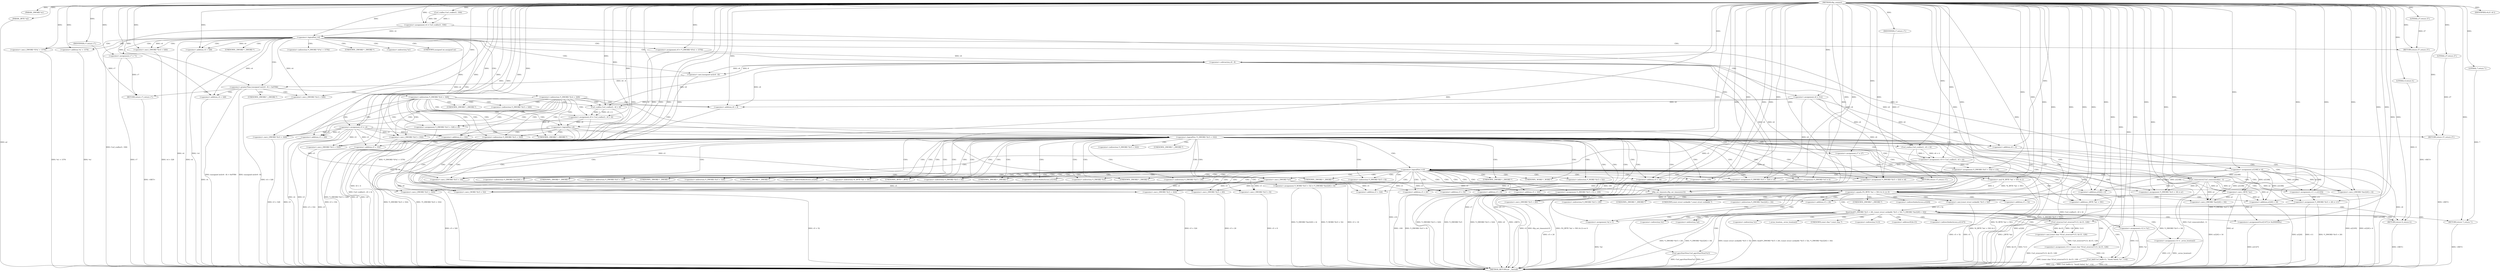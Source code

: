 digraph tftp_connect {  
"1000112" [label = "(METHOD,tftp_connect)" ]
"1000387" [label = "(METHOD_RETURN,int __fastcall)" ]
"1000113" [label = "(PARAM,_DWORD *a1)" ]
"1000114" [label = "(PARAM,_BYTE *a2)" ]
"1000127" [label = "(<operator>.assignment,v4 = Curl_ccalloc(1, 336))" ]
"1000129" [label = "(Curl_ccalloc,Curl_ccalloc(1, 336))" ]
"1000132" [label = "(<operator>.assignment,a1[188] = v4)" ]
"1000138" [label = "(<operator>.logicalNot,!v4)" ]
"1000140" [label = "(RETURN,return 27;,return 27;)" ]
"1000141" [label = "(LITERAL,27,return 27;)" ]
"1000142" [label = "(<operator>.assignment,v5 = v4)" ]
"1000145" [label = "(<operator>.assignment,v6 = *(_DWORD *)(*a1 + 1576))" ]
"1000148" [label = "(<operator>.cast,(_DWORD *)(*a1 + 1576))" ]
"1000150" [label = "(<operator>.addition,*a1 + 1576)" ]
"1000155" [label = "(IDENTIFIER,v6,if ( v6 ))" ]
"1000157" [label = "(<operator>.assignment,v7 = 71)" ]
"1000161" [label = "(<operator>.greaterThan,(unsigned int)(v6 - 8) > 0xFFB0)" ]
"1000162" [label = "(<operator>.cast,(unsigned int)(v6 - 8))" ]
"1000164" [label = "(<operator>.subtraction,v6 - 8)" ]
"1000168" [label = "(RETURN,return v7;,return v7;)" ]
"1000169" [label = "(IDENTIFIER,v7,return v7;)" ]
"1000172" [label = "(<operator>.cast,(_DWORD *)(v4 + 328))" ]
"1000174" [label = "(<operator>.addition,v4 + 328)" ]
"1000180" [label = "(<operator>.assignment,v6 = 512)" ]
"1000185" [label = "(<operator>.cast,(_DWORD *)(v4 + 328))" ]
"1000187" [label = "(<operator>.addition,v4 + 328)" ]
"1000191" [label = "(<operator>.assignment,v9 = Curl_ccalloc(1, v6 + 4))" ]
"1000193" [label = "(Curl_ccalloc,Curl_ccalloc(1, v6 + 4))" ]
"1000195" [label = "(<operator>.addition,v6 + 4)" ]
"1000198" [label = "(<operator>.assignment,*(_DWORD *)(v5 + 328) = v9)" ]
"1000200" [label = "(<operator>.cast,(_DWORD *)(v5 + 328))" ]
"1000202" [label = "(<operator>.addition,v5 + 328)" ]
"1000207" [label = "(<operator>.logicalNot,!v9)" ]
"1000209" [label = "(RETURN,return 27;,return 27;)" ]
"1000210" [label = "(LITERAL,27,return 27;)" ]
"1000213" [label = "(<operator>.logicalNot,!*(_DWORD *)(v5 + 332))" ]
"1000215" [label = "(<operator>.cast,(_DWORD *)(v5 + 332))" ]
"1000217" [label = "(<operator>.addition,v5 + 332)" ]
"1000221" [label = "(<operator>.assignment,v10 = Curl_ccalloc(1, v6 + 4))" ]
"1000223" [label = "(Curl_ccalloc,Curl_ccalloc(1, v6 + 4))" ]
"1000225" [label = "(<operator>.addition,v6 + 4)" ]
"1000228" [label = "(<operator>.assignment,v7 = 27)" ]
"1000231" [label = "(<operator>.assignment,*(_DWORD *)(v5 + 332) = v10)" ]
"1000233" [label = "(<operator>.cast,(_DWORD *)(v5 + 332))" ]
"1000235" [label = "(<operator>.addition,v5 + 332)" ]
"1000240" [label = "(<operator>.logicalNot,!v10)" ]
"1000242" [label = "(RETURN,return v7;,return v7;)" ]
"1000243" [label = "(IDENTIFIER,v7,return v7;)" ]
"1000244" [label = "(Curl_conncontrol,Curl_conncontrol(a1, 1))" ]
"1000247" [label = "(<operator>.assignment,*(_DWORD *)(v5 + 16) = a1)" ]
"1000249" [label = "(<operator>.cast,(_DWORD *)(v5 + 16))" ]
"1000251" [label = "(<operator>.addition,v5 + 16)" ]
"1000255" [label = "(<operator>.assignment,v11 = a1[105])" ]
"1000260" [label = "(<operator>.assignment,*(_DWORD *)v5 = 0)" ]
"1000262" [label = "(<operator>.cast,(_DWORD *)v5)" ]
"1000266" [label = "(<operator>.assignment,*(_DWORD *)(v5 + 20) = v11)" ]
"1000268" [label = "(<operator>.cast,(_DWORD *)(v5 + 20))" ]
"1000270" [label = "(<operator>.addition,v5 + 20)" ]
"1000274" [label = "(<operator>.assignment,*(_DWORD *)(v5 + 8) = -100)" ]
"1000276" [label = "(<operator>.cast,(_DWORD *)(v5 + 8))" ]
"1000278" [label = "(<operator>.addition,v5 + 8)" ]
"1000281" [label = "(<operator>.minus,-100)" ]
"1000283" [label = "(<operator>.assignment,*(_DWORD *)(v5 + 320) = v6)" ]
"1000285" [label = "(<operator>.cast,(_DWORD *)(v5 + 320))" ]
"1000287" [label = "(<operator>.addition,v5 + 320)" ]
"1000291" [label = "(<operator>.assignment,*(_DWORD *)(v5 + 324) = v6)" ]
"1000293" [label = "(<operator>.cast,(_DWORD *)(v5 + 324))" ]
"1000295" [label = "(<operator>.addition,v5 + 324)" ]
"1000299" [label = "(<operator>.assignment,*(_WORD *)(v5 + 52) = *(_DWORD *)(a1[20] + 4))" ]
"1000301" [label = "(<operator>.cast,(_WORD *)(v5 + 52))" ]
"1000303" [label = "(<operator>.addition,v5 + 52)" ]
"1000307" [label = "(<operator>.cast,(_DWORD *)(a1[20] + 4))" ]
"1000309" [label = "(<operator>.addition,a1[20] + 4)" ]
"1000314" [label = "(tftp_set_timeouts,tftp_set_timeouts(v5))" ]
"1000317" [label = "(<operator>.equals,(*((_BYTE *)a1 + 591) & 2) == 0)" ]
"1000318" [label = "(<operator>.and,*((_BYTE *)a1 + 591) & 2)" ]
"1000320" [label = "(<operator>.addition,(_BYTE *)a1 + 591)" ]
"1000321" [label = "(<operator>.cast,(_BYTE *)a1)" ]
"1000329" [label = "(bind,bind(*(_DWORD *)(v5 + 20), (const struct sockaddr *)(v5 + 52), *(_DWORD *)(a1[20] + 16)))" ]
"1000331" [label = "(<operator>.cast,(_DWORD *)(v5 + 20))" ]
"1000333" [label = "(<operator>.addition,v5 + 20)" ]
"1000336" [label = "(<operator>.cast,(const struct sockaddr *)(v5 + 52))" ]
"1000338" [label = "(<operator>.addition,v5 + 52)" ]
"1000342" [label = "(<operator>.cast,(_DWORD *)(a1[20] + 16))" ]
"1000344" [label = "(<operator>.addition,a1[20] + 16)" ]
"1000350" [label = "(<operator>.assignment,v12 = *a1)" ]
"1000354" [label = "(<operator>.assignment,v13 = _errno_location())" ]
"1000357" [label = "(<operator>.assignment,v14 = (const char *)Curl_strerror(*v13, &v15, 128))" ]
"1000359" [label = "(<operator>.cast,(const char *)Curl_strerror(*v13, &v15, 128))" ]
"1000361" [label = "(Curl_strerror,Curl_strerror(*v13, &v15, 128))" ]
"1000367" [label = "(Curl_failf,Curl_failf(v12, \"bind() failed; %s\", v14))" ]
"1000371" [label = "(RETURN,return 7;,return 7;)" ]
"1000372" [label = "(LITERAL,7,return 7;)" ]
"1000373" [label = "(<operators>.assignmentOr,a1[147] |= 0x2000000u)" ]
"1000378" [label = "(Curl_pgrsStartNow,Curl_pgrsStartNow(*a1))" ]
"1000381" [label = "(<operator>.assignment,*a2 = 1)" ]
"1000385" [label = "(RETURN,return 0;,return 0;)" ]
"1000386" [label = "(LITERAL,0,return 0;)" ]
"1000147" [label = "(<operator>.indirection,*(_DWORD *)(*a1 + 1576))" ]
"1000149" [label = "(UNKNOWN,_DWORD *,_DWORD *)" ]
"1000151" [label = "(<operator>.indirection,*a1)" ]
"1000163" [label = "(UNKNOWN,unsigned int,unsigned int)" ]
"1000171" [label = "(<operator>.indirection,*(_DWORD *)(v4 + 328))" ]
"1000173" [label = "(UNKNOWN,_DWORD *,_DWORD *)" ]
"1000184" [label = "(<operator>.indirection,*(_DWORD *)(v4 + 328))" ]
"1000186" [label = "(UNKNOWN,_DWORD *,_DWORD *)" ]
"1000199" [label = "(<operator>.indirection,*(_DWORD *)(v5 + 328))" ]
"1000201" [label = "(UNKNOWN,_DWORD *,_DWORD *)" ]
"1000214" [label = "(<operator>.indirection,*(_DWORD *)(v5 + 332))" ]
"1000216" [label = "(UNKNOWN,_DWORD *,_DWORD *)" ]
"1000232" [label = "(<operator>.indirection,*(_DWORD *)(v5 + 332))" ]
"1000234" [label = "(UNKNOWN,_DWORD *,_DWORD *)" ]
"1000248" [label = "(<operator>.indirection,*(_DWORD *)(v5 + 16))" ]
"1000250" [label = "(UNKNOWN,_DWORD *,_DWORD *)" ]
"1000257" [label = "(<operator>.indirectIndexAccess,a1[105])" ]
"1000261" [label = "(<operator>.indirection,*(_DWORD *)v5)" ]
"1000263" [label = "(UNKNOWN,_DWORD *,_DWORD *)" ]
"1000267" [label = "(<operator>.indirection,*(_DWORD *)(v5 + 20))" ]
"1000269" [label = "(UNKNOWN,_DWORD *,_DWORD *)" ]
"1000275" [label = "(<operator>.indirection,*(_DWORD *)(v5 + 8))" ]
"1000277" [label = "(UNKNOWN,_DWORD *,_DWORD *)" ]
"1000284" [label = "(<operator>.indirection,*(_DWORD *)(v5 + 320))" ]
"1000286" [label = "(UNKNOWN,_DWORD *,_DWORD *)" ]
"1000292" [label = "(<operator>.indirection,*(_DWORD *)(v5 + 324))" ]
"1000294" [label = "(UNKNOWN,_DWORD *,_DWORD *)" ]
"1000300" [label = "(<operator>.indirection,*(_WORD *)(v5 + 52))" ]
"1000302" [label = "(UNKNOWN,_WORD *,_WORD *)" ]
"1000306" [label = "(<operator>.indirection,*(_DWORD *)(a1[20] + 4))" ]
"1000308" [label = "(UNKNOWN,_DWORD *,_DWORD *)" ]
"1000310" [label = "(<operator>.indirectIndexAccess,a1[20])" ]
"1000319" [label = "(<operator>.indirection,*((_BYTE *)a1 + 591))" ]
"1000322" [label = "(UNKNOWN,_BYTE *,_BYTE *)" ]
"1000330" [label = "(<operator>.indirection,*(_DWORD *)(v5 + 20))" ]
"1000332" [label = "(UNKNOWN,_DWORD *,_DWORD *)" ]
"1000337" [label = "(UNKNOWN,const struct sockaddr *,const struct sockaddr *)" ]
"1000341" [label = "(<operator>.indirection,*(_DWORD *)(a1[20] + 16))" ]
"1000343" [label = "(UNKNOWN,_DWORD *,_DWORD *)" ]
"1000345" [label = "(<operator>.indirectIndexAccess,a1[20])" ]
"1000352" [label = "(<operator>.indirection,*a1)" ]
"1000356" [label = "(_errno_location,_errno_location())" ]
"1000360" [label = "(UNKNOWN,const char *,const char *)" ]
"1000362" [label = "(<operator>.indirection,*v13)" ]
"1000364" [label = "(<operator>.addressOf,&v15)" ]
"1000374" [label = "(<operator>.indirectIndexAccess,a1[147])" ]
"1000379" [label = "(<operator>.indirection,*a1)" ]
"1000382" [label = "(<operator>.indirection,*a2)" ]
  "1000209" -> "1000387"  [ label = "DDG: <RET>"] 
  "1000385" -> "1000387"  [ label = "DDG: <RET>"] 
  "1000371" -> "1000387"  [ label = "DDG: <RET>"] 
  "1000242" -> "1000387"  [ label = "DDG: <RET>"] 
  "1000274" -> "1000387"  [ label = "DDG: -100"] 
  "1000162" -> "1000387"  [ label = "DDG: v6 - 8"] 
  "1000142" -> "1000387"  [ label = "DDG: v4"] 
  "1000161" -> "1000387"  [ label = "DDG: (unsigned int)(v6 - 8) > 0xFFB0"] 
  "1000266" -> "1000387"  [ label = "DDG: *(_DWORD *)(v5 + 20)"] 
  "1000142" -> "1000387"  [ label = "DDG: v5"] 
  "1000373" -> "1000387"  [ label = "DDG: a1[147]"] 
  "1000293" -> "1000387"  [ label = "DDG: v5 + 324"] 
  "1000198" -> "1000387"  [ label = "DDG: *(_DWORD *)(v5 + 328)"] 
  "1000202" -> "1000387"  [ label = "DDG: v5"] 
  "1000138" -> "1000387"  [ label = "DDG: v4"] 
  "1000350" -> "1000387"  [ label = "DDG: *a1"] 
  "1000221" -> "1000387"  [ label = "DDG: Curl_ccalloc(1, v6 + 4)"] 
  "1000244" -> "1000387"  [ label = "DDG: Curl_conncontrol(a1, 1)"] 
  "1000342" -> "1000387"  [ label = "DDG: a1[20] + 16"] 
  "1000329" -> "1000387"  [ label = "DDG: *(_DWORD *)(v5 + 20)"] 
  "1000318" -> "1000387"  [ label = "DDG: *((_BYTE *)a1 + 591)"] 
  "1000172" -> "1000387"  [ label = "DDG: v4 + 328"] 
  "1000320" -> "1000387"  [ label = "DDG: (_BYTE *)a1"] 
  "1000213" -> "1000387"  [ label = "DDG: !*(_DWORD *)(v5 + 332)"] 
  "1000215" -> "1000387"  [ label = "DDG: v5 + 332"] 
  "1000321" -> "1000387"  [ label = "DDG: a1"] 
  "1000361" -> "1000387"  [ label = "DDG: &v15"] 
  "1000228" -> "1000387"  [ label = "DDG: v7"] 
  "1000354" -> "1000387"  [ label = "DDG: v13"] 
  "1000291" -> "1000387"  [ label = "DDG: v6"] 
  "1000354" -> "1000387"  [ label = "DDG: _errno_location()"] 
  "1000381" -> "1000387"  [ label = "DDG: *a2"] 
  "1000367" -> "1000387"  [ label = "DDG: v14"] 
  "1000213" -> "1000387"  [ label = "DDG: *(_DWORD *)(v5 + 332)"] 
  "1000268" -> "1000387"  [ label = "DDG: v5 + 20"] 
  "1000225" -> "1000387"  [ label = "DDG: v6"] 
  "1000240" -> "1000387"  [ label = "DDG: v10"] 
  "1000132" -> "1000387"  [ label = "DDG: a1[188]"] 
  "1000367" -> "1000387"  [ label = "DDG: v12"] 
  "1000329" -> "1000387"  [ label = "DDG: *(_DWORD *)(a1[20] + 16)"] 
  "1000291" -> "1000387"  [ label = "DDG: *(_DWORD *)(v5 + 324)"] 
  "1000148" -> "1000387"  [ label = "DDG: *a1 + 1576"] 
  "1000344" -> "1000387"  [ label = "DDG: a1[20]"] 
  "1000235" -> "1000387"  [ label = "DDG: v5"] 
  "1000309" -> "1000387"  [ label = "DDG: a1[20]"] 
  "1000145" -> "1000387"  [ label = "DDG: *(_DWORD *)(*a1 + 1576)"] 
  "1000157" -> "1000387"  [ label = "DDG: v7"] 
  "1000367" -> "1000387"  [ label = "DDG: Curl_failf(v12, \"bind() failed; %s\", v14)"] 
  "1000378" -> "1000387"  [ label = "DDG: Curl_pgrsStartNow(*a1)"] 
  "1000138" -> "1000387"  [ label = "DDG: !v4"] 
  "1000231" -> "1000387"  [ label = "DDG: *(_DWORD *)(v5 + 332)"] 
  "1000359" -> "1000387"  [ label = "DDG: Curl_strerror(*v13, &v15, 128)"] 
  "1000207" -> "1000387"  [ label = "DDG: !v9"] 
  "1000357" -> "1000387"  [ label = "DDG: (const char *)Curl_strerror(*v13, &v15, 128)"] 
  "1000191" -> "1000387"  [ label = "DDG: Curl_ccalloc(1, v6 + 4)"] 
  "1000314" -> "1000387"  [ label = "DDG: tftp_set_timeouts(v5)"] 
  "1000274" -> "1000387"  [ label = "DDG: *(_DWORD *)(v5 + 8)"] 
  "1000260" -> "1000387"  [ label = "DDG: *(_DWORD *)v5"] 
  "1000378" -> "1000387"  [ label = "DDG: *a1"] 
  "1000247" -> "1000387"  [ label = "DDG: *(_DWORD *)(v5 + 16)"] 
  "1000223" -> "1000387"  [ label = "DDG: v6 + 4"] 
  "1000301" -> "1000387"  [ label = "DDG: v5 + 52"] 
  "1000285" -> "1000387"  [ label = "DDG: v5 + 320"] 
  "1000317" -> "1000387"  [ label = "DDG: (*((_BYTE *)a1 + 591) & 2) == 0"] 
  "1000255" -> "1000387"  [ label = "DDG: a1[105]"] 
  "1000187" -> "1000387"  [ label = "DDG: v4"] 
  "1000314" -> "1000387"  [ label = "DDG: v5"] 
  "1000207" -> "1000387"  [ label = "DDG: v9"] 
  "1000299" -> "1000387"  [ label = "DDG: *(_DWORD *)(a1[20] + 4)"] 
  "1000329" -> "1000387"  [ label = "DDG: (const struct sockaddr *)(v5 + 52)"] 
  "1000299" -> "1000387"  [ label = "DDG: *(_WORD *)(v5 + 52)"] 
  "1000185" -> "1000387"  [ label = "DDG: v4 + 328"] 
  "1000329" -> "1000387"  [ label = "DDG: bind(*(_DWORD *)(v5 + 20), (const struct sockaddr *)(v5 + 52), *(_DWORD *)(a1[20] + 16))"] 
  "1000114" -> "1000387"  [ label = "DDG: a2"] 
  "1000266" -> "1000387"  [ label = "DDG: v11"] 
  "1000195" -> "1000387"  [ label = "DDG: v6"] 
  "1000338" -> "1000387"  [ label = "DDG: v5"] 
  "1000276" -> "1000387"  [ label = "DDG: v5 + 8"] 
  "1000127" -> "1000387"  [ label = "DDG: Curl_ccalloc(1, 336)"] 
  "1000283" -> "1000387"  [ label = "DDG: *(_DWORD *)(v5 + 320)"] 
  "1000307" -> "1000387"  [ label = "DDG: a1[20] + 4"] 
  "1000193" -> "1000387"  [ label = "DDG: v6 + 4"] 
  "1000317" -> "1000387"  [ label = "DDG: *((_BYTE *)a1 + 591) & 2"] 
  "1000200" -> "1000387"  [ label = "DDG: v5 + 328"] 
  "1000174" -> "1000387"  [ label = "DDG: v4"] 
  "1000240" -> "1000387"  [ label = "DDG: !v10"] 
  "1000336" -> "1000387"  [ label = "DDG: v5 + 52"] 
  "1000361" -> "1000387"  [ label = "DDG: *v13"] 
  "1000164" -> "1000387"  [ label = "DDG: v6"] 
  "1000161" -> "1000387"  [ label = "DDG: (unsigned int)(v6 - 8)"] 
  "1000150" -> "1000387"  [ label = "DDG: *a1"] 
  "1000233" -> "1000387"  [ label = "DDG: v5 + 332"] 
  "1000249" -> "1000387"  [ label = "DDG: v5 + 16"] 
  "1000331" -> "1000387"  [ label = "DDG: v5 + 20"] 
  "1000140" -> "1000387"  [ label = "DDG: <RET>"] 
  "1000168" -> "1000387"  [ label = "DDG: <RET>"] 
  "1000112" -> "1000113"  [ label = "DDG: "] 
  "1000112" -> "1000114"  [ label = "DDG: "] 
  "1000129" -> "1000127"  [ label = "DDG: 1"] 
  "1000129" -> "1000127"  [ label = "DDG: 336"] 
  "1000112" -> "1000127"  [ label = "DDG: "] 
  "1000112" -> "1000129"  [ label = "DDG: "] 
  "1000127" -> "1000132"  [ label = "DDG: v4"] 
  "1000112" -> "1000132"  [ label = "DDG: "] 
  "1000112" -> "1000138"  [ label = "DDG: "] 
  "1000127" -> "1000138"  [ label = "DDG: v4"] 
  "1000141" -> "1000140"  [ label = "DDG: 27"] 
  "1000112" -> "1000140"  [ label = "DDG: "] 
  "1000112" -> "1000141"  [ label = "DDG: "] 
  "1000138" -> "1000142"  [ label = "DDG: v4"] 
  "1000112" -> "1000142"  [ label = "DDG: "] 
  "1000112" -> "1000145"  [ label = "DDG: "] 
  "1000112" -> "1000148"  [ label = "DDG: "] 
  "1000112" -> "1000150"  [ label = "DDG: "] 
  "1000112" -> "1000155"  [ label = "DDG: "] 
  "1000112" -> "1000157"  [ label = "DDG: "] 
  "1000162" -> "1000161"  [ label = "DDG: v6 - 8"] 
  "1000164" -> "1000162"  [ label = "DDG: v6"] 
  "1000164" -> "1000162"  [ label = "DDG: 8"] 
  "1000145" -> "1000164"  [ label = "DDG: v6"] 
  "1000112" -> "1000164"  [ label = "DDG: "] 
  "1000112" -> "1000161"  [ label = "DDG: "] 
  "1000169" -> "1000168"  [ label = "DDG: v7"] 
  "1000157" -> "1000168"  [ label = "DDG: v7"] 
  "1000112" -> "1000169"  [ label = "DDG: "] 
  "1000112" -> "1000172"  [ label = "DDG: "] 
  "1000138" -> "1000172"  [ label = "DDG: v4"] 
  "1000112" -> "1000174"  [ label = "DDG: "] 
  "1000138" -> "1000174"  [ label = "DDG: v4"] 
  "1000112" -> "1000180"  [ label = "DDG: "] 
  "1000112" -> "1000185"  [ label = "DDG: "] 
  "1000138" -> "1000185"  [ label = "DDG: v4"] 
  "1000112" -> "1000187"  [ label = "DDG: "] 
  "1000138" -> "1000187"  [ label = "DDG: v4"] 
  "1000193" -> "1000191"  [ label = "DDG: 1"] 
  "1000193" -> "1000191"  [ label = "DDG: v6 + 4"] 
  "1000112" -> "1000191"  [ label = "DDG: "] 
  "1000112" -> "1000193"  [ label = "DDG: "] 
  "1000180" -> "1000193"  [ label = "DDG: v6"] 
  "1000164" -> "1000193"  [ label = "DDG: v6"] 
  "1000180" -> "1000195"  [ label = "DDG: v6"] 
  "1000164" -> "1000195"  [ label = "DDG: v6"] 
  "1000112" -> "1000195"  [ label = "DDG: "] 
  "1000191" -> "1000198"  [ label = "DDG: v9"] 
  "1000112" -> "1000198"  [ label = "DDG: "] 
  "1000142" -> "1000200"  [ label = "DDG: v5"] 
  "1000112" -> "1000200"  [ label = "DDG: "] 
  "1000142" -> "1000202"  [ label = "DDG: v5"] 
  "1000112" -> "1000202"  [ label = "DDG: "] 
  "1000112" -> "1000207"  [ label = "DDG: "] 
  "1000191" -> "1000207"  [ label = "DDG: v9"] 
  "1000210" -> "1000209"  [ label = "DDG: 27"] 
  "1000112" -> "1000209"  [ label = "DDG: "] 
  "1000112" -> "1000210"  [ label = "DDG: "] 
  "1000142" -> "1000215"  [ label = "DDG: v5"] 
  "1000112" -> "1000215"  [ label = "DDG: "] 
  "1000142" -> "1000217"  [ label = "DDG: v5"] 
  "1000112" -> "1000217"  [ label = "DDG: "] 
  "1000223" -> "1000221"  [ label = "DDG: 1"] 
  "1000223" -> "1000221"  [ label = "DDG: v6 + 4"] 
  "1000112" -> "1000221"  [ label = "DDG: "] 
  "1000112" -> "1000223"  [ label = "DDG: "] 
  "1000180" -> "1000223"  [ label = "DDG: v6"] 
  "1000164" -> "1000223"  [ label = "DDG: v6"] 
  "1000180" -> "1000225"  [ label = "DDG: v6"] 
  "1000164" -> "1000225"  [ label = "DDG: v6"] 
  "1000112" -> "1000225"  [ label = "DDG: "] 
  "1000112" -> "1000228"  [ label = "DDG: "] 
  "1000221" -> "1000231"  [ label = "DDG: v10"] 
  "1000112" -> "1000231"  [ label = "DDG: "] 
  "1000112" -> "1000233"  [ label = "DDG: "] 
  "1000142" -> "1000233"  [ label = "DDG: v5"] 
  "1000112" -> "1000235"  [ label = "DDG: "] 
  "1000142" -> "1000235"  [ label = "DDG: v5"] 
  "1000112" -> "1000240"  [ label = "DDG: "] 
  "1000221" -> "1000240"  [ label = "DDG: v10"] 
  "1000243" -> "1000242"  [ label = "DDG: v7"] 
  "1000228" -> "1000242"  [ label = "DDG: v7"] 
  "1000112" -> "1000243"  [ label = "DDG: "] 
  "1000132" -> "1000244"  [ label = "DDG: a1[188]"] 
  "1000112" -> "1000244"  [ label = "DDG: "] 
  "1000132" -> "1000247"  [ label = "DDG: a1[188]"] 
  "1000244" -> "1000247"  [ label = "DDG: a1"] 
  "1000112" -> "1000247"  [ label = "DDG: "] 
  "1000112" -> "1000249"  [ label = "DDG: "] 
  "1000142" -> "1000249"  [ label = "DDG: v5"] 
  "1000112" -> "1000251"  [ label = "DDG: "] 
  "1000142" -> "1000251"  [ label = "DDG: v5"] 
  "1000132" -> "1000255"  [ label = "DDG: a1[188]"] 
  "1000244" -> "1000255"  [ label = "DDG: a1"] 
  "1000112" -> "1000255"  [ label = "DDG: "] 
  "1000112" -> "1000260"  [ label = "DDG: "] 
  "1000112" -> "1000262"  [ label = "DDG: "] 
  "1000142" -> "1000262"  [ label = "DDG: v5"] 
  "1000255" -> "1000266"  [ label = "DDG: v11"] 
  "1000112" -> "1000266"  [ label = "DDG: "] 
  "1000262" -> "1000268"  [ label = "DDG: v5"] 
  "1000112" -> "1000268"  [ label = "DDG: "] 
  "1000262" -> "1000270"  [ label = "DDG: v5"] 
  "1000112" -> "1000270"  [ label = "DDG: "] 
  "1000281" -> "1000274"  [ label = "DDG: 100"] 
  "1000112" -> "1000276"  [ label = "DDG: "] 
  "1000262" -> "1000276"  [ label = "DDG: v5"] 
  "1000112" -> "1000278"  [ label = "DDG: "] 
  "1000262" -> "1000278"  [ label = "DDG: v5"] 
  "1000112" -> "1000281"  [ label = "DDG: "] 
  "1000180" -> "1000283"  [ label = "DDG: v6"] 
  "1000164" -> "1000283"  [ label = "DDG: v6"] 
  "1000112" -> "1000283"  [ label = "DDG: "] 
  "1000112" -> "1000285"  [ label = "DDG: "] 
  "1000262" -> "1000285"  [ label = "DDG: v5"] 
  "1000112" -> "1000287"  [ label = "DDG: "] 
  "1000262" -> "1000287"  [ label = "DDG: v5"] 
  "1000112" -> "1000291"  [ label = "DDG: "] 
  "1000180" -> "1000291"  [ label = "DDG: v6"] 
  "1000164" -> "1000291"  [ label = "DDG: v6"] 
  "1000112" -> "1000293"  [ label = "DDG: "] 
  "1000262" -> "1000293"  [ label = "DDG: v5"] 
  "1000112" -> "1000295"  [ label = "DDG: "] 
  "1000262" -> "1000295"  [ label = "DDG: v5"] 
  "1000112" -> "1000301"  [ label = "DDG: "] 
  "1000262" -> "1000301"  [ label = "DDG: v5"] 
  "1000112" -> "1000303"  [ label = "DDG: "] 
  "1000262" -> "1000303"  [ label = "DDG: v5"] 
  "1000132" -> "1000307"  [ label = "DDG: a1[188]"] 
  "1000244" -> "1000307"  [ label = "DDG: a1"] 
  "1000112" -> "1000307"  [ label = "DDG: "] 
  "1000132" -> "1000309"  [ label = "DDG: a1[188]"] 
  "1000244" -> "1000309"  [ label = "DDG: a1"] 
  "1000112" -> "1000309"  [ label = "DDG: "] 
  "1000112" -> "1000314"  [ label = "DDG: "] 
  "1000262" -> "1000314"  [ label = "DDG: v5"] 
  "1000318" -> "1000317"  [ label = "DDG: *((_BYTE *)a1 + 591)"] 
  "1000318" -> "1000317"  [ label = "DDG: 2"] 
  "1000321" -> "1000320"  [ label = "DDG: a1"] 
  "1000132" -> "1000321"  [ label = "DDG: a1[188]"] 
  "1000112" -> "1000321"  [ label = "DDG: "] 
  "1000244" -> "1000321"  [ label = "DDG: a1"] 
  "1000112" -> "1000320"  [ label = "DDG: "] 
  "1000112" -> "1000318"  [ label = "DDG: "] 
  "1000112" -> "1000317"  [ label = "DDG: "] 
  "1000266" -> "1000329"  [ label = "DDG: *(_DWORD *)(v5 + 20)"] 
  "1000314" -> "1000331"  [ label = "DDG: v5"] 
  "1000112" -> "1000331"  [ label = "DDG: "] 
  "1000314" -> "1000333"  [ label = "DDG: v5"] 
  "1000112" -> "1000333"  [ label = "DDG: "] 
  "1000336" -> "1000329"  [ label = "DDG: v5 + 52"] 
  "1000112" -> "1000336"  [ label = "DDG: "] 
  "1000314" -> "1000336"  [ label = "DDG: v5"] 
  "1000112" -> "1000338"  [ label = "DDG: "] 
  "1000314" -> "1000338"  [ label = "DDG: v5"] 
  "1000321" -> "1000342"  [ label = "DDG: a1"] 
  "1000132" -> "1000342"  [ label = "DDG: a1[188]"] 
  "1000244" -> "1000342"  [ label = "DDG: a1"] 
  "1000112" -> "1000342"  [ label = "DDG: "] 
  "1000321" -> "1000344"  [ label = "DDG: a1"] 
  "1000132" -> "1000344"  [ label = "DDG: a1[188]"] 
  "1000244" -> "1000344"  [ label = "DDG: a1"] 
  "1000112" -> "1000344"  [ label = "DDG: "] 
  "1000112" -> "1000350"  [ label = "DDG: "] 
  "1000112" -> "1000354"  [ label = "DDG: "] 
  "1000359" -> "1000357"  [ label = "DDG: Curl_strerror(*v13, &v15, 128)"] 
  "1000112" -> "1000357"  [ label = "DDG: "] 
  "1000361" -> "1000359"  [ label = "DDG: *v13"] 
  "1000361" -> "1000359"  [ label = "DDG: &v15"] 
  "1000361" -> "1000359"  [ label = "DDG: 128"] 
  "1000112" -> "1000361"  [ label = "DDG: "] 
  "1000350" -> "1000367"  [ label = "DDG: v12"] 
  "1000112" -> "1000367"  [ label = "DDG: "] 
  "1000357" -> "1000367"  [ label = "DDG: v14"] 
  "1000372" -> "1000371"  [ label = "DDG: 7"] 
  "1000112" -> "1000371"  [ label = "DDG: "] 
  "1000112" -> "1000372"  [ label = "DDG: "] 
  "1000112" -> "1000373"  [ label = "DDG: "] 
  "1000321" -> "1000373"  [ label = "DDG: a1"] 
  "1000112" -> "1000381"  [ label = "DDG: "] 
  "1000386" -> "1000385"  [ label = "DDG: 0"] 
  "1000112" -> "1000385"  [ label = "DDG: "] 
  "1000112" -> "1000386"  [ label = "DDG: "] 
  "1000138" -> "1000142"  [ label = "CDG: "] 
  "1000138" -> "1000140"  [ label = "CDG: "] 
  "1000138" -> "1000151"  [ label = "CDG: "] 
  "1000138" -> "1000150"  [ label = "CDG: "] 
  "1000138" -> "1000149"  [ label = "CDG: "] 
  "1000138" -> "1000148"  [ label = "CDG: "] 
  "1000138" -> "1000147"  [ label = "CDG: "] 
  "1000138" -> "1000145"  [ label = "CDG: "] 
  "1000138" -> "1000157"  [ label = "CDG: "] 
  "1000138" -> "1000164"  [ label = "CDG: "] 
  "1000138" -> "1000163"  [ label = "CDG: "] 
  "1000138" -> "1000162"  [ label = "CDG: "] 
  "1000138" -> "1000161"  [ label = "CDG: "] 
  "1000138" -> "1000187"  [ label = "CDG: "] 
  "1000138" -> "1000186"  [ label = "CDG: "] 
  "1000138" -> "1000185"  [ label = "CDG: "] 
  "1000138" -> "1000184"  [ label = "CDG: "] 
  "1000138" -> "1000180"  [ label = "CDG: "] 
  "1000161" -> "1000174"  [ label = "CDG: "] 
  "1000161" -> "1000173"  [ label = "CDG: "] 
  "1000161" -> "1000172"  [ label = "CDG: "] 
  "1000161" -> "1000171"  [ label = "CDG: "] 
  "1000161" -> "1000168"  [ label = "CDG: "] 
  "1000171" -> "1000191"  [ label = "CDG: "] 
  "1000171" -> "1000207"  [ label = "CDG: "] 
  "1000171" -> "1000202"  [ label = "CDG: "] 
  "1000171" -> "1000201"  [ label = "CDG: "] 
  "1000171" -> "1000200"  [ label = "CDG: "] 
  "1000171" -> "1000199"  [ label = "CDG: "] 
  "1000171" -> "1000198"  [ label = "CDG: "] 
  "1000171" -> "1000195"  [ label = "CDG: "] 
  "1000171" -> "1000193"  [ label = "CDG: "] 
  "1000171" -> "1000217"  [ label = "CDG: "] 
  "1000171" -> "1000216"  [ label = "CDG: "] 
  "1000171" -> "1000215"  [ label = "CDG: "] 
  "1000171" -> "1000214"  [ label = "CDG: "] 
  "1000171" -> "1000213"  [ label = "CDG: "] 
  "1000184" -> "1000191"  [ label = "CDG: "] 
  "1000184" -> "1000207"  [ label = "CDG: "] 
  "1000184" -> "1000202"  [ label = "CDG: "] 
  "1000184" -> "1000201"  [ label = "CDG: "] 
  "1000184" -> "1000200"  [ label = "CDG: "] 
  "1000184" -> "1000199"  [ label = "CDG: "] 
  "1000184" -> "1000198"  [ label = "CDG: "] 
  "1000184" -> "1000195"  [ label = "CDG: "] 
  "1000184" -> "1000193"  [ label = "CDG: "] 
  "1000184" -> "1000217"  [ label = "CDG: "] 
  "1000184" -> "1000216"  [ label = "CDG: "] 
  "1000184" -> "1000215"  [ label = "CDG: "] 
  "1000184" -> "1000214"  [ label = "CDG: "] 
  "1000184" -> "1000213"  [ label = "CDG: "] 
  "1000207" -> "1000217"  [ label = "CDG: "] 
  "1000207" -> "1000216"  [ label = "CDG: "] 
  "1000207" -> "1000215"  [ label = "CDG: "] 
  "1000207" -> "1000214"  [ label = "CDG: "] 
  "1000207" -> "1000213"  [ label = "CDG: "] 
  "1000207" -> "1000209"  [ label = "CDG: "] 
  "1000213" -> "1000223"  [ label = "CDG: "] 
  "1000213" -> "1000221"  [ label = "CDG: "] 
  "1000213" -> "1000240"  [ label = "CDG: "] 
  "1000213" -> "1000235"  [ label = "CDG: "] 
  "1000213" -> "1000234"  [ label = "CDG: "] 
  "1000213" -> "1000233"  [ label = "CDG: "] 
  "1000213" -> "1000232"  [ label = "CDG: "] 
  "1000213" -> "1000231"  [ label = "CDG: "] 
  "1000213" -> "1000228"  [ label = "CDG: "] 
  "1000213" -> "1000225"  [ label = "CDG: "] 
  "1000213" -> "1000255"  [ label = "CDG: "] 
  "1000213" -> "1000251"  [ label = "CDG: "] 
  "1000213" -> "1000250"  [ label = "CDG: "] 
  "1000213" -> "1000249"  [ label = "CDG: "] 
  "1000213" -> "1000248"  [ label = "CDG: "] 
  "1000213" -> "1000247"  [ label = "CDG: "] 
  "1000213" -> "1000244"  [ label = "CDG: "] 
  "1000213" -> "1000270"  [ label = "CDG: "] 
  "1000213" -> "1000269"  [ label = "CDG: "] 
  "1000213" -> "1000268"  [ label = "CDG: "] 
  "1000213" -> "1000267"  [ label = "CDG: "] 
  "1000213" -> "1000266"  [ label = "CDG: "] 
  "1000213" -> "1000263"  [ label = "CDG: "] 
  "1000213" -> "1000262"  [ label = "CDG: "] 
  "1000213" -> "1000261"  [ label = "CDG: "] 
  "1000213" -> "1000260"  [ label = "CDG: "] 
  "1000213" -> "1000257"  [ label = "CDG: "] 
  "1000213" -> "1000287"  [ label = "CDG: "] 
  "1000213" -> "1000286"  [ label = "CDG: "] 
  "1000213" -> "1000285"  [ label = "CDG: "] 
  "1000213" -> "1000284"  [ label = "CDG: "] 
  "1000213" -> "1000283"  [ label = "CDG: "] 
  "1000213" -> "1000281"  [ label = "CDG: "] 
  "1000213" -> "1000278"  [ label = "CDG: "] 
  "1000213" -> "1000277"  [ label = "CDG: "] 
  "1000213" -> "1000276"  [ label = "CDG: "] 
  "1000213" -> "1000275"  [ label = "CDG: "] 
  "1000213" -> "1000274"  [ label = "CDG: "] 
  "1000213" -> "1000303"  [ label = "CDG: "] 
  "1000213" -> "1000302"  [ label = "CDG: "] 
  "1000213" -> "1000301"  [ label = "CDG: "] 
  "1000213" -> "1000300"  [ label = "CDG: "] 
  "1000213" -> "1000299"  [ label = "CDG: "] 
  "1000213" -> "1000295"  [ label = "CDG: "] 
  "1000213" -> "1000294"  [ label = "CDG: "] 
  "1000213" -> "1000293"  [ label = "CDG: "] 
  "1000213" -> "1000292"  [ label = "CDG: "] 
  "1000213" -> "1000291"  [ label = "CDG: "] 
  "1000213" -> "1000320"  [ label = "CDG: "] 
  "1000213" -> "1000319"  [ label = "CDG: "] 
  "1000213" -> "1000318"  [ label = "CDG: "] 
  "1000213" -> "1000317"  [ label = "CDG: "] 
  "1000213" -> "1000314"  [ label = "CDG: "] 
  "1000213" -> "1000310"  [ label = "CDG: "] 
  "1000213" -> "1000309"  [ label = "CDG: "] 
  "1000213" -> "1000308"  [ label = "CDG: "] 
  "1000213" -> "1000307"  [ label = "CDG: "] 
  "1000213" -> "1000306"  [ label = "CDG: "] 
  "1000213" -> "1000322"  [ label = "CDG: "] 
  "1000213" -> "1000321"  [ label = "CDG: "] 
  "1000240" -> "1000255"  [ label = "CDG: "] 
  "1000240" -> "1000251"  [ label = "CDG: "] 
  "1000240" -> "1000250"  [ label = "CDG: "] 
  "1000240" -> "1000249"  [ label = "CDG: "] 
  "1000240" -> "1000248"  [ label = "CDG: "] 
  "1000240" -> "1000247"  [ label = "CDG: "] 
  "1000240" -> "1000244"  [ label = "CDG: "] 
  "1000240" -> "1000242"  [ label = "CDG: "] 
  "1000240" -> "1000270"  [ label = "CDG: "] 
  "1000240" -> "1000269"  [ label = "CDG: "] 
  "1000240" -> "1000268"  [ label = "CDG: "] 
  "1000240" -> "1000267"  [ label = "CDG: "] 
  "1000240" -> "1000266"  [ label = "CDG: "] 
  "1000240" -> "1000263"  [ label = "CDG: "] 
  "1000240" -> "1000262"  [ label = "CDG: "] 
  "1000240" -> "1000261"  [ label = "CDG: "] 
  "1000240" -> "1000260"  [ label = "CDG: "] 
  "1000240" -> "1000257"  [ label = "CDG: "] 
  "1000240" -> "1000287"  [ label = "CDG: "] 
  "1000240" -> "1000286"  [ label = "CDG: "] 
  "1000240" -> "1000285"  [ label = "CDG: "] 
  "1000240" -> "1000284"  [ label = "CDG: "] 
  "1000240" -> "1000283"  [ label = "CDG: "] 
  "1000240" -> "1000281"  [ label = "CDG: "] 
  "1000240" -> "1000278"  [ label = "CDG: "] 
  "1000240" -> "1000277"  [ label = "CDG: "] 
  "1000240" -> "1000276"  [ label = "CDG: "] 
  "1000240" -> "1000275"  [ label = "CDG: "] 
  "1000240" -> "1000274"  [ label = "CDG: "] 
  "1000240" -> "1000303"  [ label = "CDG: "] 
  "1000240" -> "1000302"  [ label = "CDG: "] 
  "1000240" -> "1000301"  [ label = "CDG: "] 
  "1000240" -> "1000300"  [ label = "CDG: "] 
  "1000240" -> "1000299"  [ label = "CDG: "] 
  "1000240" -> "1000295"  [ label = "CDG: "] 
  "1000240" -> "1000294"  [ label = "CDG: "] 
  "1000240" -> "1000293"  [ label = "CDG: "] 
  "1000240" -> "1000292"  [ label = "CDG: "] 
  "1000240" -> "1000291"  [ label = "CDG: "] 
  "1000240" -> "1000320"  [ label = "CDG: "] 
  "1000240" -> "1000319"  [ label = "CDG: "] 
  "1000240" -> "1000318"  [ label = "CDG: "] 
  "1000240" -> "1000317"  [ label = "CDG: "] 
  "1000240" -> "1000314"  [ label = "CDG: "] 
  "1000240" -> "1000310"  [ label = "CDG: "] 
  "1000240" -> "1000309"  [ label = "CDG: "] 
  "1000240" -> "1000308"  [ label = "CDG: "] 
  "1000240" -> "1000307"  [ label = "CDG: "] 
  "1000240" -> "1000306"  [ label = "CDG: "] 
  "1000240" -> "1000322"  [ label = "CDG: "] 
  "1000240" -> "1000321"  [ label = "CDG: "] 
  "1000317" -> "1000336"  [ label = "CDG: "] 
  "1000317" -> "1000333"  [ label = "CDG: "] 
  "1000317" -> "1000332"  [ label = "CDG: "] 
  "1000317" -> "1000331"  [ label = "CDG: "] 
  "1000317" -> "1000330"  [ label = "CDG: "] 
  "1000317" -> "1000329"  [ label = "CDG: "] 
  "1000317" -> "1000345"  [ label = "CDG: "] 
  "1000317" -> "1000344"  [ label = "CDG: "] 
  "1000317" -> "1000343"  [ label = "CDG: "] 
  "1000317" -> "1000342"  [ label = "CDG: "] 
  "1000317" -> "1000341"  [ label = "CDG: "] 
  "1000317" -> "1000338"  [ label = "CDG: "] 
  "1000317" -> "1000337"  [ label = "CDG: "] 
  "1000317" -> "1000382"  [ label = "CDG: "] 
  "1000317" -> "1000381"  [ label = "CDG: "] 
  "1000317" -> "1000379"  [ label = "CDG: "] 
  "1000317" -> "1000378"  [ label = "CDG: "] 
  "1000317" -> "1000385"  [ label = "CDG: "] 
  "1000329" -> "1000352"  [ label = "CDG: "] 
  "1000329" -> "1000350"  [ label = "CDG: "] 
  "1000329" -> "1000367"  [ label = "CDG: "] 
  "1000329" -> "1000364"  [ label = "CDG: "] 
  "1000329" -> "1000362"  [ label = "CDG: "] 
  "1000329" -> "1000361"  [ label = "CDG: "] 
  "1000329" -> "1000360"  [ label = "CDG: "] 
  "1000329" -> "1000359"  [ label = "CDG: "] 
  "1000329" -> "1000357"  [ label = "CDG: "] 
  "1000329" -> "1000356"  [ label = "CDG: "] 
  "1000329" -> "1000354"  [ label = "CDG: "] 
  "1000329" -> "1000382"  [ label = "CDG: "] 
  "1000329" -> "1000381"  [ label = "CDG: "] 
  "1000329" -> "1000379"  [ label = "CDG: "] 
  "1000329" -> "1000378"  [ label = "CDG: "] 
  "1000329" -> "1000374"  [ label = "CDG: "] 
  "1000329" -> "1000373"  [ label = "CDG: "] 
  "1000329" -> "1000371"  [ label = "CDG: "] 
  "1000329" -> "1000385"  [ label = "CDG: "] 
}
